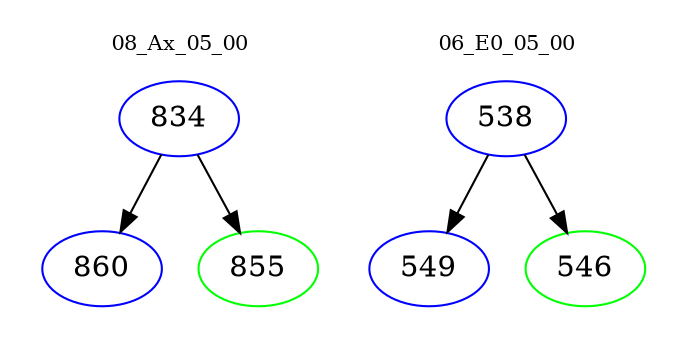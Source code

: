 digraph{
subgraph cluster_0 {
color = white
label = "08_Ax_05_00";
fontsize=10;
T0_834 [label="834", color="blue"]
T0_834 -> T0_860 [color="black"]
T0_860 [label="860", color="blue"]
T0_834 -> T0_855 [color="black"]
T0_855 [label="855", color="green"]
}
subgraph cluster_1 {
color = white
label = "06_E0_05_00";
fontsize=10;
T1_538 [label="538", color="blue"]
T1_538 -> T1_549 [color="black"]
T1_549 [label="549", color="blue"]
T1_538 -> T1_546 [color="black"]
T1_546 [label="546", color="green"]
}
}
